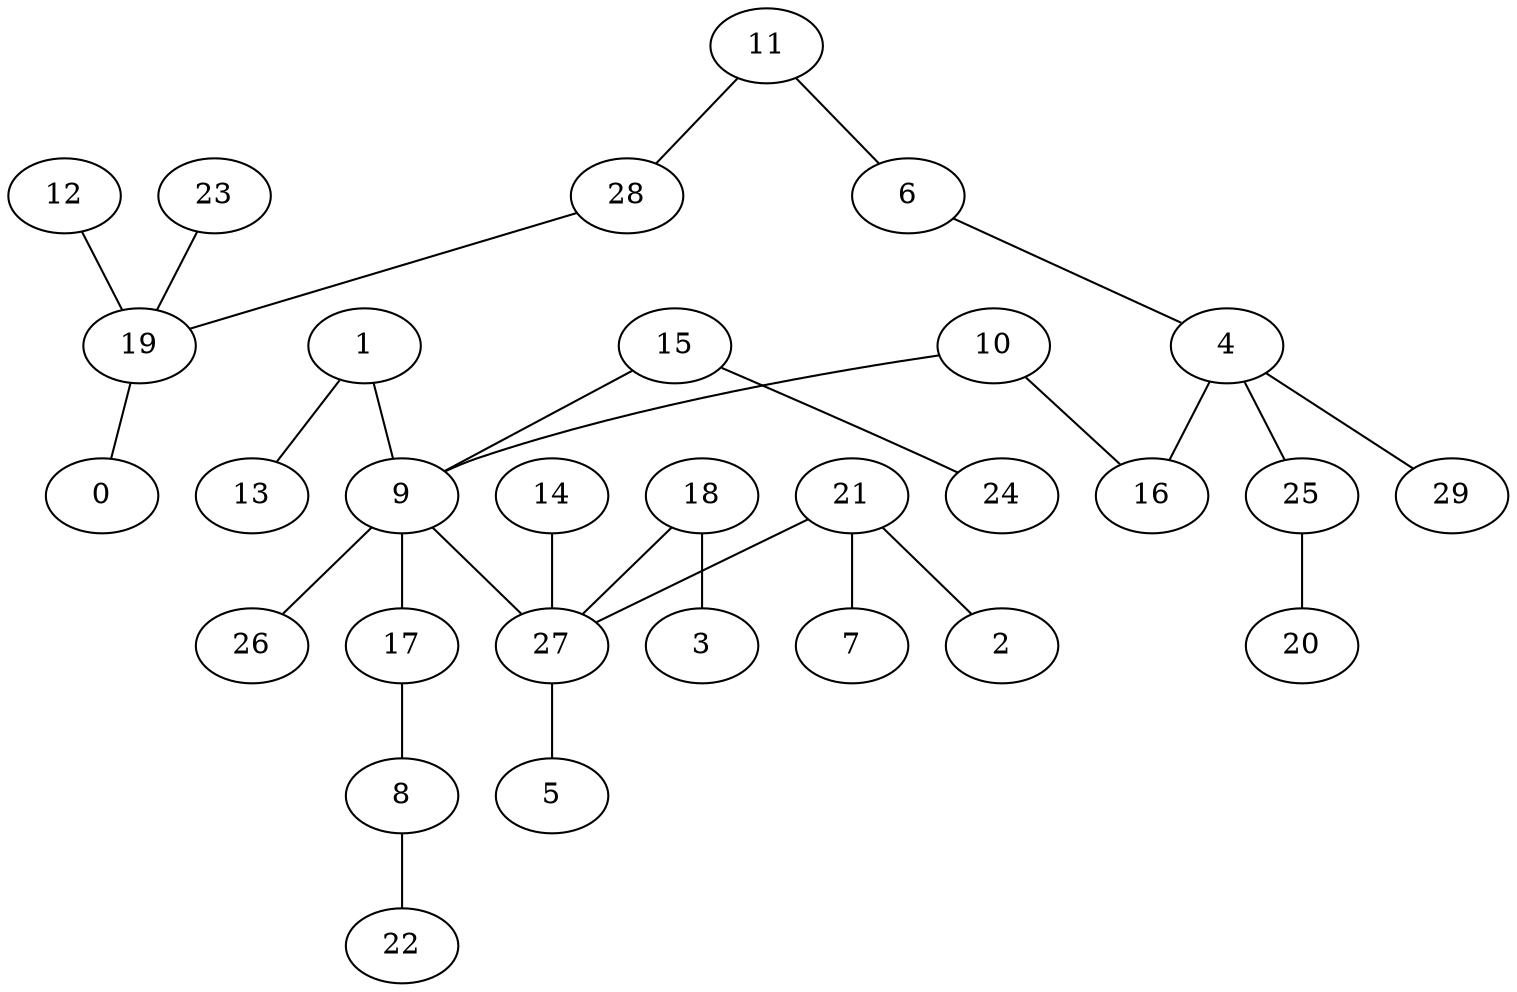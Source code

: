 graph {
0  [Label = "0 (0.00)"]
1  [Label = "1 (0.00)"]
2  [Label = "2 (0.00)"]
3  [Label = "3 (0.00)"]
4  [Label = "4 (0.00)"]
5  [Label = "5 (0.00)"]
6  [Label = "6 (0.00)"]
7  [Label = "7 (0.00)"]
8  [Label = "8 (0.00)"]
9  [Label = "9 (0.00)"]
10  [Label = "10 (0.00)"]
11  [Label = "11 (0.00)"]
12  [Label = "12 (0.00)"]
13  [Label = "13 (0.00)"]
14  [Label = "14 (0.00)"]
15  [Label = "15 (0.00)"]
16  [Label = "16 (0.00)"]
17  [Label = "17 (0.00)"]
18  [Label = "18 (0.00)"]
19  [Label = "19 (0.00)"]
20  [Label = "20 (0.00)"]
21  [Label = "21 (0.00)"]
22  [Label = "22 (0.00)"]
23  [Label = "23 (0.00)"]
24  [Label = "24 (0.00)"]
25  [Label = "25 (0.00)"]
26  [Label = "26 (0.00)"]
27  [Label = "27 (0.00)"]
28  [Label = "28 (0.00)"]
29  [Label = "29 (0.00)"]

19--0  [Label = "426.61"]
12--19  [Label = "25.38"]
23--19  [Label = "115.10"]
28--19  [Label = "191.75"]
11--28  [Label = "34.62"]
11--6  [Label = "9.81"]
6--4  [Label = "110.88"]
4--25  [Label = "57.59"]
4--16  [Label = "91.13"]
10--16  [Label = "45.07"]
10--9  [Label = "153.24"]
1--9  [Label = "111.61"]
15--9  [Label = "112.79"]
15--24  [Label = "105.06"]
9--17  [Label = "145.27"]
17--8  [Label = "82.18"]
8--22  [Label = "115.69"]
9--27  [Label = "190.67"]
27--5  [Label = "42.82"]
18--27  [Label = "47.55"]
21--27  [Label = "223.37"]
21--7  [Label = "124.56"]
21--2  [Label = "213.46"]
1--13  [Label = "295.81"]
14--27  [Label = "305.45"]
9--26  [Label = "445.44"]
25--20  [Label = "510.74"]
18--3  [Label = "576.90"]
4--29  [Label = "882.92"]
}

